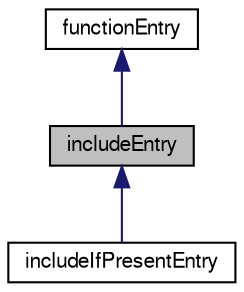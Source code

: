 digraph "includeEntry"
{
  bgcolor="transparent";
  edge [fontname="FreeSans",fontsize="10",labelfontname="FreeSans",labelfontsize="10"];
  node [fontname="FreeSans",fontsize="10",shape=record];
  Node0 [label="includeEntry",height=0.2,width=0.4,color="black", fillcolor="grey75", style="filled", fontcolor="black"];
  Node1 -> Node0 [dir="back",color="midnightblue",fontsize="10",style="solid",fontname="FreeSans"];
  Node1 [label="functionEntry",height=0.2,width=0.4,color="black",URL="$a26034.html",tooltip="A functionEntry causes entries to be added/manipulated on the specified dictionary given an input str..."];
  Node0 -> Node2 [dir="back",color="midnightblue",fontsize="10",style="solid",fontname="FreeSans"];
  Node2 [label="includeIfPresentEntry",height=0.2,width=0.4,color="black",URL="$a26046.html",tooltip="Specify a file to include if it exists. Expects a single string to follow. "];
}
